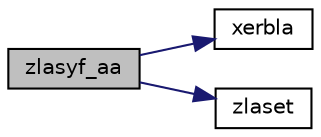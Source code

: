 digraph "zlasyf_aa"
{
 // LATEX_PDF_SIZE
  edge [fontname="Helvetica",fontsize="10",labelfontname="Helvetica",labelfontsize="10"];
  node [fontname="Helvetica",fontsize="10",shape=record];
  rankdir="LR";
  Node1 [label="zlasyf_aa",height=0.2,width=0.4,color="black", fillcolor="grey75", style="filled", fontcolor="black",tooltip="ZLASYF_AA"];
  Node1 -> Node2 [color="midnightblue",fontsize="10",style="solid",fontname="Helvetica"];
  Node2 [label="xerbla",height=0.2,width=0.4,color="black", fillcolor="white", style="filled",URL="$xerbla_8f.html#a377ee61015baf8dea7770b3a404b1c07",tooltip="XERBLA"];
  Node1 -> Node3 [color="midnightblue",fontsize="10",style="solid",fontname="Helvetica"];
  Node3 [label="zlaset",height=0.2,width=0.4,color="black", fillcolor="white", style="filled",URL="$zlaset_8f.html#aa4389d0e0e031c70c351acf7dbad6a85",tooltip="ZLASET initializes the off-diagonal elements and the diagonal elements of a matrix to given values."];
}
